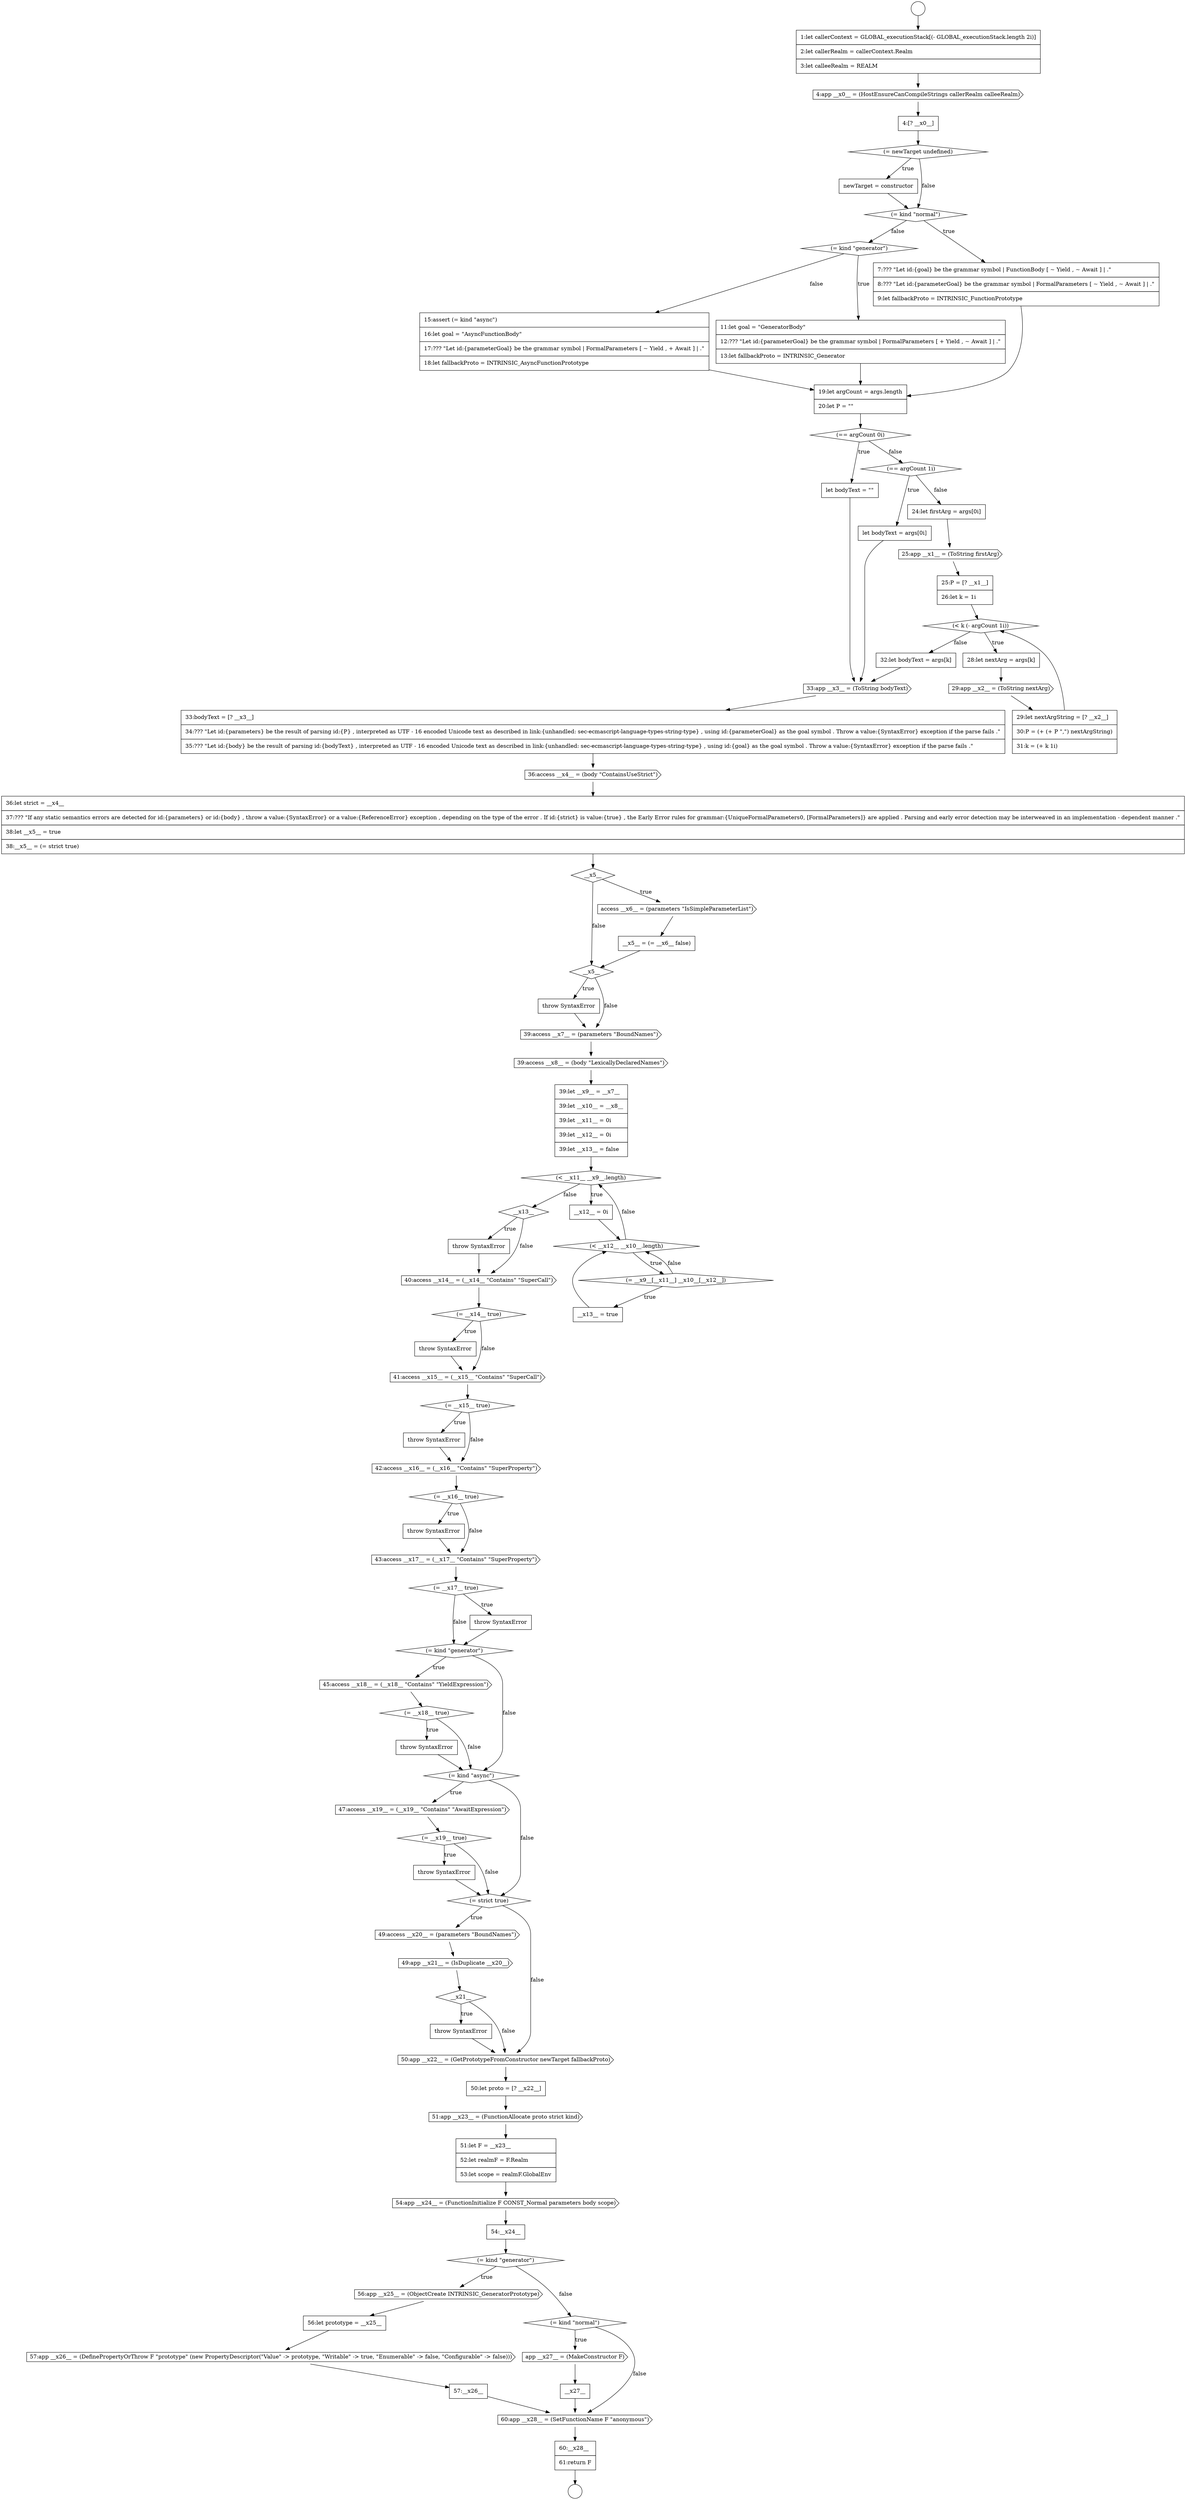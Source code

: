 digraph {
  node5 [shape=diamond, label=<<font color="black">(= newTarget undefined)</font>> color="black" fillcolor="white" style=filled]
  node84 [shape=none, margin=0, label=<<font color="black">
    <table border="0" cellborder="1" cellspacing="0" cellpadding="10">
      <tr><td align="left">60:__x28__</td></tr>
      <tr><td align="left">61:return F</td></tr>
    </table>
  </font>> color="black" fillcolor="white" style=filled]
  node65 [shape=cds, label=<<font color="black">49:access __x20__ = (parameters &quot;BoundNames&quot;)</font>> color="black" fillcolor="white" style=filled]
  node77 [shape=none, margin=0, label=<<font color="black">
    <table border="0" cellborder="1" cellspacing="0" cellpadding="10">
      <tr><td align="left">56:let prototype = __x25__</td></tr>
    </table>
  </font>> color="black" fillcolor="white" style=filled]
  node66 [shape=cds, label=<<font color="black">49:app __x21__ = (IsDuplicate __x20__)</font>> color="black" fillcolor="white" style=filled]
  node83 [shape=cds, label=<<font color="black">60:app __x28__ = (SetFunctionName F &quot;anonymous&quot;)</font>> color="black" fillcolor="white" style=filled]
  node69 [shape=cds, label=<<font color="black">50:app __x22__ = (GetPrototypeFromConstructor newTarget fallbackProto)</font>> color="black" fillcolor="white" style=filled]
  node0 [shape=circle label=" " color="black" fillcolor="white" style=filled]
  node10 [shape=none, margin=0, label=<<font color="black">
    <table border="0" cellborder="1" cellspacing="0" cellpadding="10">
      <tr><td align="left">11:let goal = &quot;GeneratorBody&quot;</td></tr>
      <tr><td align="left">12:??? &quot;Let id:{parameterGoal} be the grammar symbol | FormalParameters [ + Yield , ~ Await ] | .&quot;</td></tr>
      <tr><td align="left">13:let fallbackProto = INTRINSIC_Generator</td></tr>
    </table>
  </font>> color="black" fillcolor="white" style=filled]
  node56 [shape=diamond, label=<<font color="black">(= kind &quot;generator&quot;)</font>> color="black" fillcolor="white" style=filled]
  node42 [shape=diamond, label=<<font color="black">__x13__</font>> color="black" fillcolor="white" style=filled]
  node24 [shape=none, margin=0, label=<<font color="black">
    <table border="0" cellborder="1" cellspacing="0" cellpadding="10">
      <tr><td align="left">32:let bodyText = args[k]</td></tr>
    </table>
  </font>> color="black" fillcolor="white" style=filled]
  node37 [shape=diamond, label=<<font color="black">(&lt; __x11__ __x9__.length)</font>> color="black" fillcolor="white" style=filled]
  node25 [shape=cds, label=<<font color="black">33:app __x3__ = (ToString bodyText)</font>> color="black" fillcolor="white" style=filled]
  node52 [shape=none, margin=0, label=<<font color="black">
    <table border="0" cellborder="1" cellspacing="0" cellpadding="10">
      <tr><td align="left">throw SyntaxError</td></tr>
    </table>
  </font>> color="black" fillcolor="white" style=filled]
  node14 [shape=none, margin=0, label=<<font color="black">
    <table border="0" cellborder="1" cellspacing="0" cellpadding="10">
      <tr><td align="left">let bodyText = &quot;&quot;</td></tr>
    </table>
  </font>> color="black" fillcolor="white" style=filled]
  node20 [shape=diamond, label=<<font color="black">(&lt; k (- argCount 1i))</font>> color="black" fillcolor="white" style=filled]
  node46 [shape=none, margin=0, label=<<font color="black">
    <table border="0" cellborder="1" cellspacing="0" cellpadding="10">
      <tr><td align="left">throw SyntaxError</td></tr>
    </table>
  </font>> color="black" fillcolor="white" style=filled]
  node57 [shape=cds, label=<<font color="black">45:access __x18__ = (__x18__ &quot;Contains&quot; &quot;YieldExpression&quot;)</font>> color="black" fillcolor="white" style=filled]
  node78 [shape=cds, label=<<font color="black">57:app __x26__ = (DefinePropertyOrThrow F &quot;prototype&quot; (new PropertyDescriptor(&quot;Value&quot; -&gt; prototype, &quot;Writable&quot; -&gt; true, &quot;Enumerable&quot; -&gt; false, &quot;Configurable&quot; -&gt; false)))</font>> color="black" fillcolor="white" style=filled]
  node29 [shape=diamond, label=<<font color="black">__x5__</font>> color="black" fillcolor="white" style=filled]
  node61 [shape=cds, label=<<font color="black">47:access __x19__ = (__x19__ &quot;Contains&quot; &quot;AwaitExpression&quot;)</font>> color="black" fillcolor="white" style=filled]
  node1 [shape=circle label=" " color="black" fillcolor="white" style=filled]
  node74 [shape=none, margin=0, label=<<font color="black">
    <table border="0" cellborder="1" cellspacing="0" cellpadding="10">
      <tr><td align="left">54:__x24__</td></tr>
    </table>
  </font>> color="black" fillcolor="white" style=filled]
  node6 [shape=none, margin=0, label=<<font color="black">
    <table border="0" cellborder="1" cellspacing="0" cellpadding="10">
      <tr><td align="left">newTarget = constructor</td></tr>
    </table>
  </font>> color="black" fillcolor="white" style=filled]
  node60 [shape=diamond, label=<<font color="black">(= kind &quot;async&quot;)</font>> color="black" fillcolor="white" style=filled]
  node70 [shape=none, margin=0, label=<<font color="black">
    <table border="0" cellborder="1" cellspacing="0" cellpadding="10">
      <tr><td align="left">50:let proto = [? __x22__]</td></tr>
    </table>
  </font>> color="black" fillcolor="white" style=filled]
  node21 [shape=none, margin=0, label=<<font color="black">
    <table border="0" cellborder="1" cellspacing="0" cellpadding="10">
      <tr><td align="left">28:let nextArg = args[k]</td></tr>
    </table>
  </font>> color="black" fillcolor="white" style=filled]
  node33 [shape=none, margin=0, label=<<font color="black">
    <table border="0" cellborder="1" cellspacing="0" cellpadding="10">
      <tr><td align="left">throw SyntaxError</td></tr>
    </table>
  </font>> color="black" fillcolor="white" style=filled]
  node28 [shape=none, margin=0, label=<<font color="black">
    <table border="0" cellborder="1" cellspacing="0" cellpadding="10">
      <tr><td align="left">36:let strict = __x4__</td></tr>
      <tr><td align="left">37:??? &quot;If any static semantics errors are detected for id:{parameters} or id:{body} , throw a value:{SyntaxError} or a value:{ReferenceError} exception , depending on the type of the error . If id:{strict} is value:{true} , the Early Error rules for grammar:{UniqueFormalParameters0, [FormalParameters]} are applied . Parsing and early error detection may be interweaved in an implementation - dependent manner .&quot;</td></tr>
      <tr><td align="left">38:let __x5__ = true</td></tr>
      <tr><td align="left">38:__x5__ = (= strict true)</td></tr>
    </table>
  </font>> color="black" fillcolor="white" style=filled]
  node38 [shape=none, margin=0, label=<<font color="black">
    <table border="0" cellborder="1" cellspacing="0" cellpadding="10">
      <tr><td align="left">__x12__ = 0i</td></tr>
    </table>
  </font>> color="black" fillcolor="white" style=filled]
  node9 [shape=diamond, label=<<font color="black">(= kind &quot;generator&quot;)</font>> color="black" fillcolor="white" style=filled]
  node53 [shape=cds, label=<<font color="black">43:access __x17__ = (__x17__ &quot;Contains&quot; &quot;SuperProperty&quot;)</font>> color="black" fillcolor="white" style=filled]
  node13 [shape=diamond, label=<<font color="black">(== argCount 0i)</font>> color="black" fillcolor="white" style=filled]
  node41 [shape=none, margin=0, label=<<font color="black">
    <table border="0" cellborder="1" cellspacing="0" cellpadding="10">
      <tr><td align="left">__x13__ = true</td></tr>
    </table>
  </font>> color="black" fillcolor="white" style=filled]
  node73 [shape=cds, label=<<font color="black">54:app __x24__ = (FunctionInitialize F CONST_Normal parameters body scope)</font>> color="black" fillcolor="white" style=filled]
  node2 [shape=none, margin=0, label=<<font color="black">
    <table border="0" cellborder="1" cellspacing="0" cellpadding="10">
      <tr><td align="left">1:let callerContext = GLOBAL_executionStack[(- GLOBAL_executionStack.length 2i)]</td></tr>
      <tr><td align="left">2:let callerRealm = callerContext.Realm</td></tr>
      <tr><td align="left">3:let calleeRealm = REALM</td></tr>
    </table>
  </font>> color="black" fillcolor="white" style=filled]
  node45 [shape=diamond, label=<<font color="black">(= __x14__ true)</font>> color="black" fillcolor="white" style=filled]
  node64 [shape=diamond, label=<<font color="black">(= strict true)</font>> color="black" fillcolor="white" style=filled]
  node17 [shape=none, margin=0, label=<<font color="black">
    <table border="0" cellborder="1" cellspacing="0" cellpadding="10">
      <tr><td align="left">24:let firstArg = args[0i]</td></tr>
    </table>
  </font>> color="black" fillcolor="white" style=filled]
  node32 [shape=diamond, label=<<font color="black">__x5__</font>> color="black" fillcolor="white" style=filled]
  node34 [shape=cds, label=<<font color="black">39:access __x7__ = (parameters &quot;BoundNames&quot;)</font>> color="black" fillcolor="white" style=filled]
  node22 [shape=cds, label=<<font color="black">29:app __x2__ = (ToString nextArg)</font>> color="black" fillcolor="white" style=filled]
  node44 [shape=cds, label=<<font color="black">40:access __x14__ = (__x14__ &quot;Contains&quot; &quot;SuperCall&quot;)</font>> color="black" fillcolor="white" style=filled]
  node59 [shape=none, margin=0, label=<<font color="black">
    <table border="0" cellborder="1" cellspacing="0" cellpadding="10">
      <tr><td align="left">throw SyntaxError</td></tr>
    </table>
  </font>> color="black" fillcolor="white" style=filled]
  node27 [shape=cds, label=<<font color="black">36:access __x4__ = (body &quot;ContainsUseStrict&quot;)</font>> color="black" fillcolor="white" style=filled]
  node71 [shape=cds, label=<<font color="black">51:app __x23__ = (FunctionAllocate proto strict kind)</font>> color="black" fillcolor="white" style=filled]
  node12 [shape=none, margin=0, label=<<font color="black">
    <table border="0" cellborder="1" cellspacing="0" cellpadding="10">
      <tr><td align="left">19:let argCount = args.length</td></tr>
      <tr><td align="left">20:let P = &quot;&quot;</td></tr>
    </table>
  </font>> color="black" fillcolor="white" style=filled]
  node54 [shape=diamond, label=<<font color="black">(= __x17__ true)</font>> color="black" fillcolor="white" style=filled]
  node49 [shape=none, margin=0, label=<<font color="black">
    <table border="0" cellborder="1" cellspacing="0" cellpadding="10">
      <tr><td align="left">throw SyntaxError</td></tr>
    </table>
  </font>> color="black" fillcolor="white" style=filled]
  node81 [shape=cds, label=<<font color="black">app __x27__ = (MakeConstructor F)</font>> color="black" fillcolor="white" style=filled]
  node76 [shape=cds, label=<<font color="black">56:app __x25__ = (ObjectCreate INTRINSIC_GeneratorPrototype)</font>> color="black" fillcolor="white" style=filled]
  node7 [shape=diamond, label=<<font color="black">(= kind &quot;normal&quot;)</font>> color="black" fillcolor="white" style=filled]
  node39 [shape=diamond, label=<<font color="black">(&lt; __x12__ __x10__.length)</font>> color="black" fillcolor="white" style=filled]
  node3 [shape=cds, label=<<font color="black">4:app __x0__ = (HostEnsureCanCompileStrings callerRealm calleeRealm)</font>> color="black" fillcolor="white" style=filled]
  node80 [shape=diamond, label=<<font color="black">(= kind &quot;normal&quot;)</font>> color="black" fillcolor="white" style=filled]
  node35 [shape=cds, label=<<font color="black">39:access __x8__ = (body &quot;LexicallyDeclaredNames&quot;)</font>> color="black" fillcolor="white" style=filled]
  node48 [shape=diamond, label=<<font color="black">(= __x15__ true)</font>> color="black" fillcolor="white" style=filled]
  node63 [shape=none, margin=0, label=<<font color="black">
    <table border="0" cellborder="1" cellspacing="0" cellpadding="10">
      <tr><td align="left">throw SyntaxError</td></tr>
    </table>
  </font>> color="black" fillcolor="white" style=filled]
  node18 [shape=cds, label=<<font color="black">25:app __x1__ = (ToString firstArg)</font>> color="black" fillcolor="white" style=filled]
  node50 [shape=cds, label=<<font color="black">42:access __x16__ = (__x16__ &quot;Contains&quot; &quot;SuperProperty&quot;)</font>> color="black" fillcolor="white" style=filled]
  node67 [shape=diamond, label=<<font color="black">__x21__</font>> color="black" fillcolor="white" style=filled]
  node16 [shape=none, margin=0, label=<<font color="black">
    <table border="0" cellborder="1" cellspacing="0" cellpadding="10">
      <tr><td align="left">let bodyText = args[0i]</td></tr>
    </table>
  </font>> color="black" fillcolor="white" style=filled]
  node31 [shape=none, margin=0, label=<<font color="black">
    <table border="0" cellborder="1" cellspacing="0" cellpadding="10">
      <tr><td align="left">__x5__ = (= __x6__ false)</td></tr>
    </table>
  </font>> color="black" fillcolor="white" style=filled]
  node11 [shape=none, margin=0, label=<<font color="black">
    <table border="0" cellborder="1" cellspacing="0" cellpadding="10">
      <tr><td align="left">15:assert (= kind &quot;async&quot;)</td></tr>
      <tr><td align="left">16:let goal = &quot;AsyncFunctionBody&quot;</td></tr>
      <tr><td align="left">17:??? &quot;Let id:{parameterGoal} be the grammar symbol | FormalParameters [ ~ Yield , + Await ] | .&quot;</td></tr>
      <tr><td align="left">18:let fallbackProto = INTRINSIC_AsyncFunctionPrototype</td></tr>
    </table>
  </font>> color="black" fillcolor="white" style=filled]
  node72 [shape=none, margin=0, label=<<font color="black">
    <table border="0" cellborder="1" cellspacing="0" cellpadding="10">
      <tr><td align="left">51:let F = __x23__</td></tr>
      <tr><td align="left">52:let realmF = F.Realm</td></tr>
      <tr><td align="left">53:let scope = realmF.GlobalEnv</td></tr>
    </table>
  </font>> color="black" fillcolor="white" style=filled]
  node43 [shape=none, margin=0, label=<<font color="black">
    <table border="0" cellborder="1" cellspacing="0" cellpadding="10">
      <tr><td align="left">throw SyntaxError</td></tr>
    </table>
  </font>> color="black" fillcolor="white" style=filled]
  node40 [shape=diamond, label=<<font color="black">(= __x9__[__x11__] __x10__[__x12__])</font>> color="black" fillcolor="white" style=filled]
  node26 [shape=none, margin=0, label=<<font color="black">
    <table border="0" cellborder="1" cellspacing="0" cellpadding="10">
      <tr><td align="left">33:bodyText = [? __x3__]</td></tr>
      <tr><td align="left">34:??? &quot;Let id:{parameters} be the result of parsing id:{P} , interpreted as UTF - 16 encoded Unicode text as described in link:{unhandled: sec-ecmascript-language-types-string-type} , using id:{parameterGoal} as the goal symbol . Throw a value:{SyntaxError} exception if the parse fails .&quot;</td></tr>
      <tr><td align="left">35:??? &quot;Let id:{body} be the result of parsing id:{bodyText} , interpreted as UTF - 16 encoded Unicode text as described in link:{unhandled: sec-ecmascript-language-types-string-type} , using id:{goal} as the goal symbol . Throw a value:{SyntaxError} exception if the parse fails .&quot;</td></tr>
    </table>
  </font>> color="black" fillcolor="white" style=filled]
  node55 [shape=none, margin=0, label=<<font color="black">
    <table border="0" cellborder="1" cellspacing="0" cellpadding="10">
      <tr><td align="left">throw SyntaxError</td></tr>
    </table>
  </font>> color="black" fillcolor="white" style=filled]
  node23 [shape=none, margin=0, label=<<font color="black">
    <table border="0" cellborder="1" cellspacing="0" cellpadding="10">
      <tr><td align="left">29:let nextArgString = [? __x2__]</td></tr>
      <tr><td align="left">30:P = (+ (+ P &quot;,&quot;) nextArgString)</td></tr>
      <tr><td align="left">31:k = (+ k 1i)</td></tr>
    </table>
  </font>> color="black" fillcolor="white" style=filled]
  node8 [shape=none, margin=0, label=<<font color="black">
    <table border="0" cellborder="1" cellspacing="0" cellpadding="10">
      <tr><td align="left">7:??? &quot;Let id:{goal} be the grammar symbol | FunctionBody [ ~ Yield , ~ Await ] | .&quot;</td></tr>
      <tr><td align="left">8:??? &quot;Let id:{parameterGoal} be the grammar symbol | FormalParameters [ ~ Yield , ~ Await ] | .&quot;</td></tr>
      <tr><td align="left">9:let fallbackProto = INTRINSIC_FunctionPrototype</td></tr>
    </table>
  </font>> color="black" fillcolor="white" style=filled]
  node75 [shape=diamond, label=<<font color="black">(= kind &quot;generator&quot;)</font>> color="black" fillcolor="white" style=filled]
  node58 [shape=diamond, label=<<font color="black">(= __x18__ true)</font>> color="black" fillcolor="white" style=filled]
  node82 [shape=none, margin=0, label=<<font color="black">
    <table border="0" cellborder="1" cellspacing="0" cellpadding="10">
      <tr><td align="left">__x27__</td></tr>
    </table>
  </font>> color="black" fillcolor="white" style=filled]
  node36 [shape=none, margin=0, label=<<font color="black">
    <table border="0" cellborder="1" cellspacing="0" cellpadding="10">
      <tr><td align="left">39:let __x9__ = __x7__</td></tr>
      <tr><td align="left">39:let __x10__ = __x8__</td></tr>
      <tr><td align="left">39:let __x11__ = 0i</td></tr>
      <tr><td align="left">39:let __x12__ = 0i</td></tr>
      <tr><td align="left">39:let __x13__ = false</td></tr>
    </table>
  </font>> color="black" fillcolor="white" style=filled]
  node30 [shape=cds, label=<<font color="black">access __x6__ = (parameters &quot;IsSimpleParameterList&quot;)</font>> color="black" fillcolor="white" style=filled]
  node51 [shape=diamond, label=<<font color="black">(= __x16__ true)</font>> color="black" fillcolor="white" style=filled]
  node19 [shape=none, margin=0, label=<<font color="black">
    <table border="0" cellborder="1" cellspacing="0" cellpadding="10">
      <tr><td align="left">25:P = [? __x1__]</td></tr>
      <tr><td align="left">26:let k = 1i</td></tr>
    </table>
  </font>> color="black" fillcolor="white" style=filled]
  node4 [shape=none, margin=0, label=<<font color="black">
    <table border="0" cellborder="1" cellspacing="0" cellpadding="10">
      <tr><td align="left">4:[? __x0__]</td></tr>
    </table>
  </font>> color="black" fillcolor="white" style=filled]
  node79 [shape=none, margin=0, label=<<font color="black">
    <table border="0" cellborder="1" cellspacing="0" cellpadding="10">
      <tr><td align="left">57:__x26__</td></tr>
    </table>
  </font>> color="black" fillcolor="white" style=filled]
  node47 [shape=cds, label=<<font color="black">41:access __x15__ = (__x15__ &quot;Contains&quot; &quot;SuperCall&quot;)</font>> color="black" fillcolor="white" style=filled]
  node15 [shape=diamond, label=<<font color="black">(== argCount 1i)</font>> color="black" fillcolor="white" style=filled]
  node68 [shape=none, margin=0, label=<<font color="black">
    <table border="0" cellborder="1" cellspacing="0" cellpadding="10">
      <tr><td align="left">throw SyntaxError</td></tr>
    </table>
  </font>> color="black" fillcolor="white" style=filled]
  node62 [shape=diamond, label=<<font color="black">(= __x19__ true)</font>> color="black" fillcolor="white" style=filled]
  node71 -> node72 [ color="black"]
  node0 -> node2 [ color="black"]
  node25 -> node26 [ color="black"]
  node46 -> node47 [ color="black"]
  node65 -> node66 [ color="black"]
  node17 -> node18 [ color="black"]
  node60 -> node61 [label=<<font color="black">true</font>> color="black"]
  node60 -> node64 [label=<<font color="black">false</font>> color="black"]
  node53 -> node54 [ color="black"]
  node3 -> node4 [ color="black"]
  node58 -> node59 [label=<<font color="black">true</font>> color="black"]
  node58 -> node60 [label=<<font color="black">false</font>> color="black"]
  node63 -> node64 [ color="black"]
  node61 -> node62 [ color="black"]
  node28 -> node29 [ color="black"]
  node14 -> node25 [ color="black"]
  node80 -> node81 [label=<<font color="black">true</font>> color="black"]
  node80 -> node83 [label=<<font color="black">false</font>> color="black"]
  node34 -> node35 [ color="black"]
  node18 -> node19 [ color="black"]
  node66 -> node67 [ color="black"]
  node13 -> node14 [label=<<font color="black">true</font>> color="black"]
  node13 -> node15 [label=<<font color="black">false</font>> color="black"]
  node51 -> node52 [label=<<font color="black">true</font>> color="black"]
  node51 -> node53 [label=<<font color="black">false</font>> color="black"]
  node54 -> node55 [label=<<font color="black">true</font>> color="black"]
  node54 -> node56 [label=<<font color="black">false</font>> color="black"]
  node16 -> node25 [ color="black"]
  node2 -> node3 [ color="black"]
  node55 -> node56 [ color="black"]
  node9 -> node10 [label=<<font color="black">true</font>> color="black"]
  node9 -> node11 [label=<<font color="black">false</font>> color="black"]
  node11 -> node12 [ color="black"]
  node64 -> node65 [label=<<font color="black">true</font>> color="black"]
  node64 -> node69 [label=<<font color="black">false</font>> color="black"]
  node41 -> node39 [ color="black"]
  node83 -> node84 [ color="black"]
  node7 -> node8 [label=<<font color="black">true</font>> color="black"]
  node7 -> node9 [label=<<font color="black">false</font>> color="black"]
  node19 -> node20 [ color="black"]
  node35 -> node36 [ color="black"]
  node57 -> node58 [ color="black"]
  node62 -> node63 [label=<<font color="black">true</font>> color="black"]
  node62 -> node64 [label=<<font color="black">false</font>> color="black"]
  node79 -> node83 [ color="black"]
  node12 -> node13 [ color="black"]
  node39 -> node40 [label=<<font color="black">true</font>> color="black"]
  node39 -> node37 [label=<<font color="black">false</font>> color="black"]
  node36 -> node37 [ color="black"]
  node52 -> node53 [ color="black"]
  node22 -> node23 [ color="black"]
  node70 -> node71 [ color="black"]
  node6 -> node7 [ color="black"]
  node76 -> node77 [ color="black"]
  node15 -> node16 [label=<<font color="black">true</font>> color="black"]
  node15 -> node17 [label=<<font color="black">false</font>> color="black"]
  node43 -> node44 [ color="black"]
  node44 -> node45 [ color="black"]
  node27 -> node28 [ color="black"]
  node68 -> node69 [ color="black"]
  node37 -> node38 [label=<<font color="black">true</font>> color="black"]
  node37 -> node42 [label=<<font color="black">false</font>> color="black"]
  node84 -> node1 [ color="black"]
  node8 -> node12 [ color="black"]
  node20 -> node21 [label=<<font color="black">true</font>> color="black"]
  node20 -> node24 [label=<<font color="black">false</font>> color="black"]
  node31 -> node32 [ color="black"]
  node56 -> node57 [label=<<font color="black">true</font>> color="black"]
  node56 -> node60 [label=<<font color="black">false</font>> color="black"]
  node30 -> node31 [ color="black"]
  node48 -> node49 [label=<<font color="black">true</font>> color="black"]
  node48 -> node50 [label=<<font color="black">false</font>> color="black"]
  node32 -> node33 [label=<<font color="black">true</font>> color="black"]
  node32 -> node34 [label=<<font color="black">false</font>> color="black"]
  node77 -> node78 [ color="black"]
  node26 -> node27 [ color="black"]
  node72 -> node73 [ color="black"]
  node78 -> node79 [ color="black"]
  node42 -> node43 [label=<<font color="black">true</font>> color="black"]
  node42 -> node44 [label=<<font color="black">false</font>> color="black"]
  node29 -> node30 [label=<<font color="black">true</font>> color="black"]
  node29 -> node32 [label=<<font color="black">false</font>> color="black"]
  node75 -> node76 [label=<<font color="black">true</font>> color="black"]
  node75 -> node80 [label=<<font color="black">false</font>> color="black"]
  node47 -> node48 [ color="black"]
  node67 -> node68 [label=<<font color="black">true</font>> color="black"]
  node67 -> node69 [label=<<font color="black">false</font>> color="black"]
  node50 -> node51 [ color="black"]
  node4 -> node5 [ color="black"]
  node21 -> node22 [ color="black"]
  node73 -> node74 [ color="black"]
  node59 -> node60 [ color="black"]
  node24 -> node25 [ color="black"]
  node5 -> node6 [label=<<font color="black">true</font>> color="black"]
  node5 -> node7 [label=<<font color="black">false</font>> color="black"]
  node82 -> node83 [ color="black"]
  node40 -> node41 [label=<<font color="black">true</font>> color="black"]
  node40 -> node39 [label=<<font color="black">false</font>> color="black"]
  node69 -> node70 [ color="black"]
  node23 -> node20 [ color="black"]
  node49 -> node50 [ color="black"]
  node81 -> node82 [ color="black"]
  node38 -> node39 [ color="black"]
  node10 -> node12 [ color="black"]
  node74 -> node75 [ color="black"]
  node33 -> node34 [ color="black"]
  node45 -> node46 [label=<<font color="black">true</font>> color="black"]
  node45 -> node47 [label=<<font color="black">false</font>> color="black"]
}
